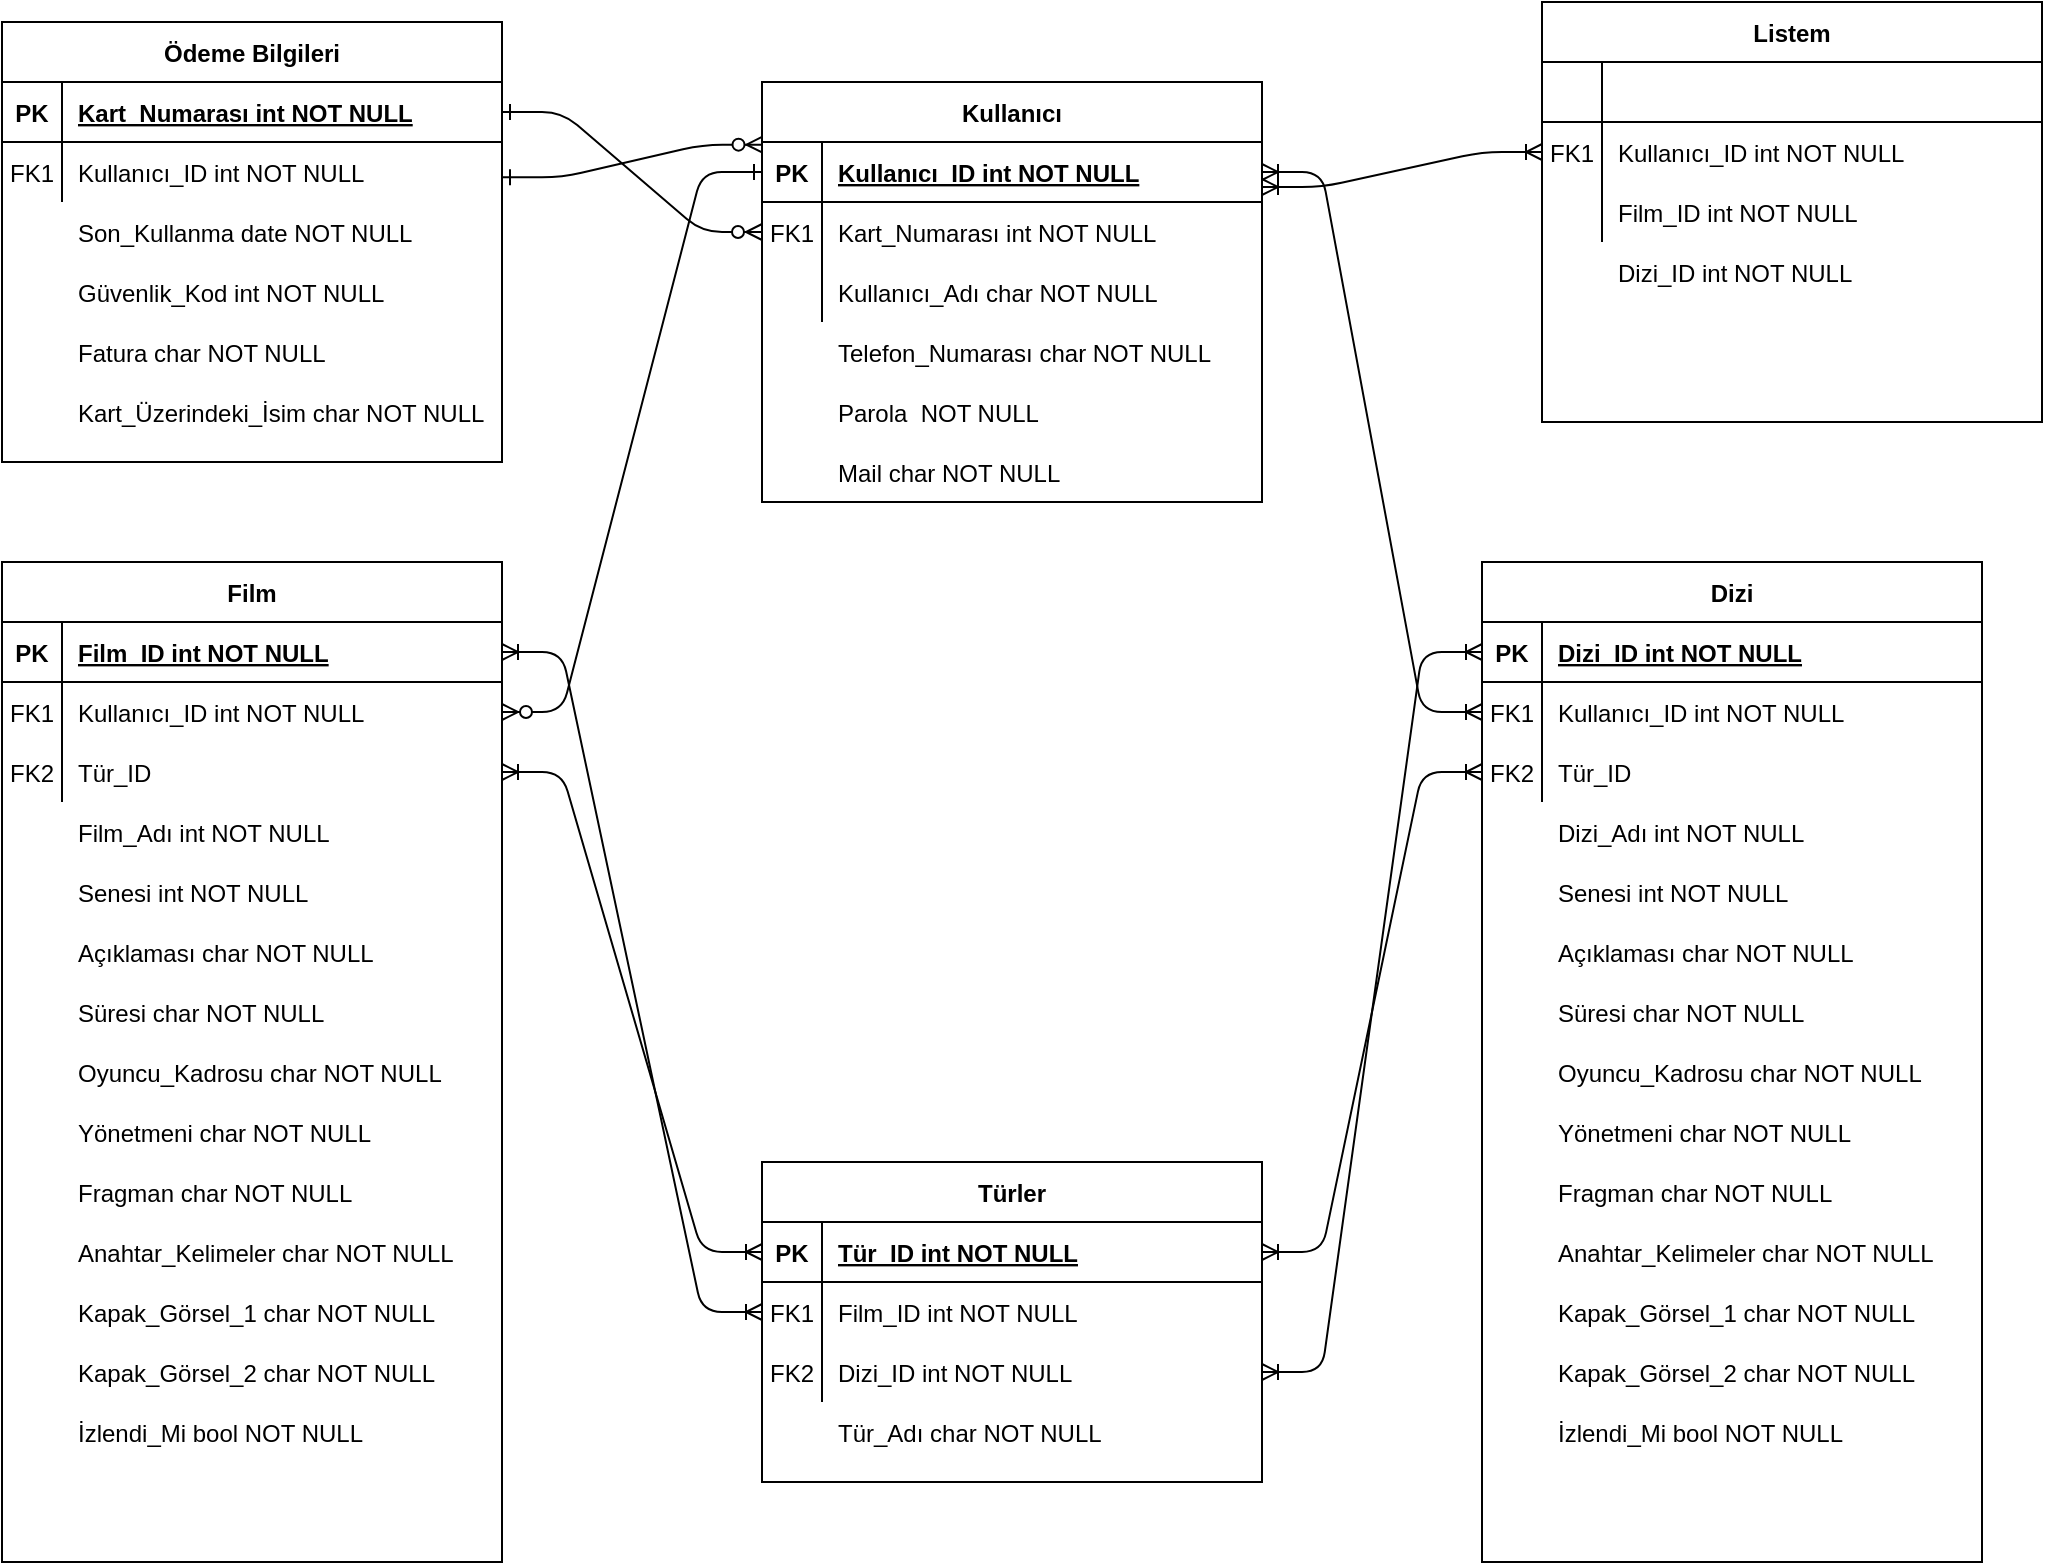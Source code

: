 <mxfile version="14.5.6" type="github">
  <diagram id="R2lEEEUBdFMjLlhIrx00" name="Page-1">
    <mxGraphModel dx="2031" dy="1161" grid="1" gridSize="10" guides="1" tooltips="1" connect="1" arrows="1" fold="1" page="1" pageScale="1" pageWidth="850" pageHeight="1100" math="0" shadow="0" extFonts="Permanent Marker^https://fonts.googleapis.com/css?family=Permanent+Marker">
      <root>
        <mxCell id="0" />
        <mxCell id="1" parent="0" />
        <mxCell id="C-vyLk0tnHw3VtMMgP7b-1" value="" style="edgeStyle=entityRelationEdgeStyle;endArrow=ERzeroToMany;startArrow=ERone;endFill=1;startFill=0;" parent="1" source="C-vyLk0tnHw3VtMMgP7b-24" target="C-vyLk0tnHw3VtMMgP7b-6" edge="1">
          <mxGeometry width="100" height="100" relative="1" as="geometry">
            <mxPoint x="310" y="720" as="sourcePoint" />
            <mxPoint x="410" y="620" as="targetPoint" />
          </mxGeometry>
        </mxCell>
        <mxCell id="C-vyLk0tnHw3VtMMgP7b-12" value="" style="edgeStyle=entityRelationEdgeStyle;endArrow=ERzeroToMany;startArrow=ERone;endFill=1;startFill=0;" parent="1" source="C-vyLk0tnHw3VtMMgP7b-3" target="C-vyLk0tnHw3VtMMgP7b-17" edge="1">
          <mxGeometry width="100" height="100" relative="1" as="geometry">
            <mxPoint x="370" y="180" as="sourcePoint" />
            <mxPoint x="430" y="205" as="targetPoint" />
          </mxGeometry>
        </mxCell>
        <mxCell id="C-vyLk0tnHw3VtMMgP7b-2" value="Kullanıcı" style="shape=table;startSize=30;container=1;collapsible=1;childLayout=tableLayout;fixedRows=1;rowLines=0;fontStyle=1;align=center;resizeLast=1;" parent="1" vertex="1">
          <mxGeometry x="420" y="120" width="250" height="210" as="geometry" />
        </mxCell>
        <mxCell id="C-vyLk0tnHw3VtMMgP7b-3" value="" style="shape=partialRectangle;collapsible=0;dropTarget=0;pointerEvents=0;fillColor=none;points=[[0,0.5],[1,0.5]];portConstraint=eastwest;top=0;left=0;right=0;bottom=1;" parent="C-vyLk0tnHw3VtMMgP7b-2" vertex="1">
          <mxGeometry y="30" width="250" height="30" as="geometry" />
        </mxCell>
        <mxCell id="C-vyLk0tnHw3VtMMgP7b-4" value="PK" style="shape=partialRectangle;overflow=hidden;connectable=0;fillColor=none;top=0;left=0;bottom=0;right=0;fontStyle=1;" parent="C-vyLk0tnHw3VtMMgP7b-3" vertex="1">
          <mxGeometry width="30" height="30" as="geometry" />
        </mxCell>
        <mxCell id="C-vyLk0tnHw3VtMMgP7b-5" value="Kullanıcı_ID int NOT NULL" style="shape=partialRectangle;overflow=hidden;connectable=0;fillColor=none;top=0;left=0;bottom=0;right=0;align=left;spacingLeft=6;fontStyle=5;" parent="C-vyLk0tnHw3VtMMgP7b-3" vertex="1">
          <mxGeometry x="30" width="220" height="30" as="geometry" />
        </mxCell>
        <mxCell id="C-vyLk0tnHw3VtMMgP7b-6" value="" style="shape=partialRectangle;collapsible=0;dropTarget=0;pointerEvents=0;fillColor=none;points=[[0,0.5],[1,0.5]];portConstraint=eastwest;top=0;left=0;right=0;bottom=0;" parent="C-vyLk0tnHw3VtMMgP7b-2" vertex="1">
          <mxGeometry y="60" width="250" height="30" as="geometry" />
        </mxCell>
        <mxCell id="C-vyLk0tnHw3VtMMgP7b-7" value="FK1" style="shape=partialRectangle;overflow=hidden;connectable=0;fillColor=none;top=0;left=0;bottom=0;right=0;" parent="C-vyLk0tnHw3VtMMgP7b-6" vertex="1">
          <mxGeometry width="30" height="30" as="geometry" />
        </mxCell>
        <mxCell id="C-vyLk0tnHw3VtMMgP7b-8" value="Kart_Numarası int NOT NULL" style="shape=partialRectangle;overflow=hidden;connectable=0;fillColor=none;top=0;left=0;bottom=0;right=0;align=left;spacingLeft=6;" parent="C-vyLk0tnHw3VtMMgP7b-6" vertex="1">
          <mxGeometry x="30" width="220" height="30" as="geometry" />
        </mxCell>
        <mxCell id="C-vyLk0tnHw3VtMMgP7b-9" value="" style="shape=partialRectangle;collapsible=0;dropTarget=0;pointerEvents=0;fillColor=none;points=[[0,0.5],[1,0.5]];portConstraint=eastwest;top=0;left=0;right=0;bottom=0;" parent="C-vyLk0tnHw3VtMMgP7b-2" vertex="1">
          <mxGeometry y="90" width="250" height="30" as="geometry" />
        </mxCell>
        <mxCell id="C-vyLk0tnHw3VtMMgP7b-10" value="" style="shape=partialRectangle;overflow=hidden;connectable=0;fillColor=none;top=0;left=0;bottom=0;right=0;" parent="C-vyLk0tnHw3VtMMgP7b-9" vertex="1">
          <mxGeometry width="30" height="30" as="geometry" />
        </mxCell>
        <mxCell id="C-vyLk0tnHw3VtMMgP7b-11" value="Kullanıcı_Adı char NOT NULL" style="shape=partialRectangle;overflow=hidden;connectable=0;fillColor=none;top=0;left=0;bottom=0;right=0;align=left;spacingLeft=6;" parent="C-vyLk0tnHw3VtMMgP7b-9" vertex="1">
          <mxGeometry x="30" width="220" height="30" as="geometry" />
        </mxCell>
        <mxCell id="C-vyLk0tnHw3VtMMgP7b-13" value="Film" style="shape=table;startSize=30;container=1;collapsible=1;childLayout=tableLayout;fixedRows=1;rowLines=0;fontStyle=1;align=center;resizeLast=1;" parent="1" vertex="1">
          <mxGeometry x="40" y="360" width="250" height="500" as="geometry" />
        </mxCell>
        <mxCell id="C-vyLk0tnHw3VtMMgP7b-14" value="" style="shape=partialRectangle;collapsible=0;dropTarget=0;pointerEvents=0;fillColor=none;points=[[0,0.5],[1,0.5]];portConstraint=eastwest;top=0;left=0;right=0;bottom=1;" parent="C-vyLk0tnHw3VtMMgP7b-13" vertex="1">
          <mxGeometry y="30" width="250" height="30" as="geometry" />
        </mxCell>
        <mxCell id="C-vyLk0tnHw3VtMMgP7b-15" value="PK" style="shape=partialRectangle;overflow=hidden;connectable=0;fillColor=none;top=0;left=0;bottom=0;right=0;fontStyle=1;" parent="C-vyLk0tnHw3VtMMgP7b-14" vertex="1">
          <mxGeometry width="30" height="30" as="geometry" />
        </mxCell>
        <mxCell id="C-vyLk0tnHw3VtMMgP7b-16" value="Film_ID int NOT NULL" style="shape=partialRectangle;overflow=hidden;connectable=0;fillColor=none;top=0;left=0;bottom=0;right=0;align=left;spacingLeft=6;fontStyle=5;" parent="C-vyLk0tnHw3VtMMgP7b-14" vertex="1">
          <mxGeometry x="30" width="220" height="30" as="geometry" />
        </mxCell>
        <mxCell id="C-vyLk0tnHw3VtMMgP7b-17" value="" style="shape=partialRectangle;collapsible=0;dropTarget=0;pointerEvents=0;fillColor=none;points=[[0,0.5],[1,0.5]];portConstraint=eastwest;top=0;left=0;right=0;bottom=0;" parent="C-vyLk0tnHw3VtMMgP7b-13" vertex="1">
          <mxGeometry y="60" width="250" height="30" as="geometry" />
        </mxCell>
        <mxCell id="C-vyLk0tnHw3VtMMgP7b-18" value="FK1" style="shape=partialRectangle;overflow=hidden;connectable=0;fillColor=none;top=0;left=0;bottom=0;right=0;" parent="C-vyLk0tnHw3VtMMgP7b-17" vertex="1">
          <mxGeometry width="30" height="30" as="geometry" />
        </mxCell>
        <mxCell id="C-vyLk0tnHw3VtMMgP7b-19" value="Kullanıcı_ID int NOT NULL" style="shape=partialRectangle;overflow=hidden;connectable=0;fillColor=none;top=0;left=0;bottom=0;right=0;align=left;spacingLeft=6;" parent="C-vyLk0tnHw3VtMMgP7b-17" vertex="1">
          <mxGeometry x="30" width="220" height="30" as="geometry" />
        </mxCell>
        <mxCell id="C-vyLk0tnHw3VtMMgP7b-20" value="" style="shape=partialRectangle;collapsible=0;dropTarget=0;pointerEvents=0;fillColor=none;points=[[0,0.5],[1,0.5]];portConstraint=eastwest;top=0;left=0;right=0;bottom=0;" parent="C-vyLk0tnHw3VtMMgP7b-13" vertex="1">
          <mxGeometry y="90" width="250" height="30" as="geometry" />
        </mxCell>
        <mxCell id="C-vyLk0tnHw3VtMMgP7b-21" value="FK2" style="shape=partialRectangle;overflow=hidden;connectable=0;fillColor=none;top=0;left=0;bottom=0;right=0;" parent="C-vyLk0tnHw3VtMMgP7b-20" vertex="1">
          <mxGeometry width="30" height="30" as="geometry" />
        </mxCell>
        <mxCell id="C-vyLk0tnHw3VtMMgP7b-22" value="Tür_ID" style="shape=partialRectangle;overflow=hidden;connectable=0;fillColor=none;top=0;left=0;bottom=0;right=0;align=left;spacingLeft=6;" parent="C-vyLk0tnHw3VtMMgP7b-20" vertex="1">
          <mxGeometry x="30" width="220" height="30" as="geometry" />
        </mxCell>
        <mxCell id="C-vyLk0tnHw3VtMMgP7b-23" value="Ödeme Bilgileri" style="shape=table;startSize=30;container=1;collapsible=1;childLayout=tableLayout;fixedRows=1;rowLines=0;fontStyle=1;align=center;resizeLast=1;" parent="1" vertex="1">
          <mxGeometry x="40" y="90" width="250" height="220" as="geometry" />
        </mxCell>
        <mxCell id="C-vyLk0tnHw3VtMMgP7b-24" value="" style="shape=partialRectangle;collapsible=0;dropTarget=0;pointerEvents=0;fillColor=none;points=[[0,0.5],[1,0.5]];portConstraint=eastwest;top=0;left=0;right=0;bottom=1;" parent="C-vyLk0tnHw3VtMMgP7b-23" vertex="1">
          <mxGeometry y="30" width="250" height="30" as="geometry" />
        </mxCell>
        <mxCell id="C-vyLk0tnHw3VtMMgP7b-25" value="PK" style="shape=partialRectangle;overflow=hidden;connectable=0;fillColor=none;top=0;left=0;bottom=0;right=0;fontStyle=1;" parent="C-vyLk0tnHw3VtMMgP7b-24" vertex="1">
          <mxGeometry width="30" height="30" as="geometry" />
        </mxCell>
        <mxCell id="C-vyLk0tnHw3VtMMgP7b-26" value="Kart_Numarası int NOT NULL " style="shape=partialRectangle;overflow=hidden;connectable=0;fillColor=none;top=0;left=0;bottom=0;right=0;align=left;spacingLeft=6;fontStyle=5;" parent="C-vyLk0tnHw3VtMMgP7b-24" vertex="1">
          <mxGeometry x="30" width="220" height="30" as="geometry" />
        </mxCell>
        <mxCell id="C-vyLk0tnHw3VtMMgP7b-27" value="" style="shape=partialRectangle;collapsible=0;dropTarget=0;pointerEvents=0;fillColor=none;points=[[0,0.5],[1,0.5]];portConstraint=eastwest;top=0;left=0;right=0;bottom=0;" parent="C-vyLk0tnHw3VtMMgP7b-23" vertex="1">
          <mxGeometry y="60" width="250" height="30" as="geometry" />
        </mxCell>
        <mxCell id="C-vyLk0tnHw3VtMMgP7b-28" value="FK1" style="shape=partialRectangle;overflow=hidden;connectable=0;fillColor=none;top=0;left=0;bottom=0;right=0;" parent="C-vyLk0tnHw3VtMMgP7b-27" vertex="1">
          <mxGeometry width="30" height="30" as="geometry" />
        </mxCell>
        <mxCell id="C-vyLk0tnHw3VtMMgP7b-29" value="Kullanıcı_ID int NOT NULL" style="shape=partialRectangle;overflow=hidden;connectable=0;fillColor=none;top=0;left=0;bottom=0;right=0;align=left;spacingLeft=6;" parent="C-vyLk0tnHw3VtMMgP7b-27" vertex="1">
          <mxGeometry x="30" width="220" height="30" as="geometry" />
        </mxCell>
        <mxCell id="daLqd38rNvt9R8TQ8gwx-2" value="Telefon_Numarası char NOT NULL" style="shape=partialRectangle;overflow=hidden;connectable=0;fillColor=none;top=0;left=0;bottom=0;right=0;align=left;spacingLeft=6;" vertex="1" parent="1">
          <mxGeometry x="450" y="240" width="220" height="30" as="geometry" />
        </mxCell>
        <mxCell id="daLqd38rNvt9R8TQ8gwx-3" value="Parola  NOT NULL" style="shape=partialRectangle;overflow=hidden;connectable=0;fillColor=none;top=0;left=0;bottom=0;right=0;align=left;spacingLeft=6;" vertex="1" parent="1">
          <mxGeometry x="450" y="270" width="220" height="30" as="geometry" />
        </mxCell>
        <mxCell id="daLqd38rNvt9R8TQ8gwx-4" value="Mail char NOT NULL" style="shape=partialRectangle;overflow=hidden;connectable=0;fillColor=none;top=0;left=0;bottom=0;right=0;align=left;spacingLeft=6;" vertex="1" parent="1">
          <mxGeometry x="450" y="300" width="220" height="30" as="geometry" />
        </mxCell>
        <mxCell id="daLqd38rNvt9R8TQ8gwx-9" value="" style="shape=partialRectangle;overflow=hidden;connectable=0;fillColor=none;top=0;left=0;bottom=0;right=0;align=left;spacingLeft=6;" vertex="1" parent="1">
          <mxGeometry x="70" y="180" width="220" height="30" as="geometry" />
        </mxCell>
        <mxCell id="daLqd38rNvt9R8TQ8gwx-10" value="Son_Kullanma date NOT NULL" style="shape=partialRectangle;overflow=hidden;connectable=0;fillColor=none;top=0;left=0;bottom=0;right=0;align=left;spacingLeft=6;" vertex="1" parent="1">
          <mxGeometry x="70" y="180" width="220" height="30" as="geometry" />
        </mxCell>
        <mxCell id="daLqd38rNvt9R8TQ8gwx-11" value="Güvenlik_Kod int NOT NULL" style="shape=partialRectangle;overflow=hidden;connectable=0;fillColor=none;top=0;left=0;bottom=0;right=0;align=left;spacingLeft=6;" vertex="1" parent="1">
          <mxGeometry x="70" y="210" width="220" height="30" as="geometry" />
        </mxCell>
        <mxCell id="daLqd38rNvt9R8TQ8gwx-12" value="Fatura char NOT NULL" style="shape=partialRectangle;overflow=hidden;connectable=0;fillColor=none;top=0;left=0;bottom=0;right=0;align=left;spacingLeft=6;" vertex="1" parent="1">
          <mxGeometry x="70" y="240" width="220" height="30" as="geometry" />
        </mxCell>
        <mxCell id="daLqd38rNvt9R8TQ8gwx-20" value="" style="shape=partialRectangle;collapsible=0;dropTarget=0;pointerEvents=0;fillColor=none;points=[[0,0.5],[1,0.5]];portConstraint=eastwest;top=0;left=0;right=0;bottom=0;" vertex="1" parent="1">
          <mxGeometry x="40" y="510" width="250" height="30" as="geometry" />
        </mxCell>
        <mxCell id="daLqd38rNvt9R8TQ8gwx-21" value="" style="shape=partialRectangle;overflow=hidden;connectable=0;fillColor=none;top=0;left=0;bottom=0;right=0;" vertex="1" parent="daLqd38rNvt9R8TQ8gwx-20">
          <mxGeometry width="30" height="30" as="geometry" />
        </mxCell>
        <mxCell id="daLqd38rNvt9R8TQ8gwx-22" value="Senesi int NOT NULL" style="shape=partialRectangle;overflow=hidden;connectable=0;fillColor=none;top=0;left=0;bottom=0;right=0;align=left;spacingLeft=6;" vertex="1" parent="daLqd38rNvt9R8TQ8gwx-20">
          <mxGeometry x="30" width="220" height="30" as="geometry" />
        </mxCell>
        <mxCell id="daLqd38rNvt9R8TQ8gwx-23" value="" style="shape=partialRectangle;collapsible=0;dropTarget=0;pointerEvents=0;fillColor=none;points=[[0,0.5],[1,0.5]];portConstraint=eastwest;top=0;left=0;right=0;bottom=0;" vertex="1" parent="1">
          <mxGeometry x="40" y="540" width="250" height="30" as="geometry" />
        </mxCell>
        <mxCell id="daLqd38rNvt9R8TQ8gwx-24" value="" style="shape=partialRectangle;overflow=hidden;connectable=0;fillColor=none;top=0;left=0;bottom=0;right=0;" vertex="1" parent="daLqd38rNvt9R8TQ8gwx-23">
          <mxGeometry width="30" height="30" as="geometry" />
        </mxCell>
        <mxCell id="daLqd38rNvt9R8TQ8gwx-25" value="Açıklaması char NOT NULL" style="shape=partialRectangle;overflow=hidden;connectable=0;fillColor=none;top=0;left=0;bottom=0;right=0;align=left;spacingLeft=6;" vertex="1" parent="daLqd38rNvt9R8TQ8gwx-23">
          <mxGeometry x="30" width="220" height="30" as="geometry" />
        </mxCell>
        <mxCell id="daLqd38rNvt9R8TQ8gwx-26" value="" style="shape=partialRectangle;collapsible=0;dropTarget=0;pointerEvents=0;fillColor=none;points=[[0,0.5],[1,0.5]];portConstraint=eastwest;top=0;left=0;right=0;bottom=0;" vertex="1" parent="1">
          <mxGeometry x="40" y="570" width="250" height="30" as="geometry" />
        </mxCell>
        <mxCell id="daLqd38rNvt9R8TQ8gwx-27" value="" style="shape=partialRectangle;overflow=hidden;connectable=0;fillColor=none;top=0;left=0;bottom=0;right=0;" vertex="1" parent="daLqd38rNvt9R8TQ8gwx-26">
          <mxGeometry width="30" height="30" as="geometry" />
        </mxCell>
        <mxCell id="daLqd38rNvt9R8TQ8gwx-28" value="Süresi char NOT NULL" style="shape=partialRectangle;overflow=hidden;connectable=0;fillColor=none;top=0;left=0;bottom=0;right=0;align=left;spacingLeft=6;" vertex="1" parent="daLqd38rNvt9R8TQ8gwx-26">
          <mxGeometry x="30" width="220" height="30" as="geometry" />
        </mxCell>
        <mxCell id="daLqd38rNvt9R8TQ8gwx-29" value="" style="shape=partialRectangle;collapsible=0;dropTarget=0;pointerEvents=0;fillColor=none;points=[[0,0.5],[1,0.5]];portConstraint=eastwest;top=0;left=0;right=0;bottom=0;" vertex="1" parent="1">
          <mxGeometry x="40" y="600" width="250" height="30" as="geometry" />
        </mxCell>
        <mxCell id="daLqd38rNvt9R8TQ8gwx-30" value="" style="shape=partialRectangle;overflow=hidden;connectable=0;fillColor=none;top=0;left=0;bottom=0;right=0;" vertex="1" parent="daLqd38rNvt9R8TQ8gwx-29">
          <mxGeometry width="30" height="30" as="geometry" />
        </mxCell>
        <mxCell id="daLqd38rNvt9R8TQ8gwx-31" value="Oyuncu_Kadrosu char NOT NULL" style="shape=partialRectangle;overflow=hidden;connectable=0;fillColor=none;top=0;left=0;bottom=0;right=0;align=left;spacingLeft=6;" vertex="1" parent="daLqd38rNvt9R8TQ8gwx-29">
          <mxGeometry x="30" width="220" height="30" as="geometry" />
        </mxCell>
        <mxCell id="daLqd38rNvt9R8TQ8gwx-32" value="" style="shape=partialRectangle;collapsible=0;dropTarget=0;pointerEvents=0;fillColor=none;points=[[0,0.5],[1,0.5]];portConstraint=eastwest;top=0;left=0;right=0;bottom=0;" vertex="1" parent="1">
          <mxGeometry x="40" y="630" width="250" height="30" as="geometry" />
        </mxCell>
        <mxCell id="daLqd38rNvt9R8TQ8gwx-33" value="" style="shape=partialRectangle;overflow=hidden;connectable=0;fillColor=none;top=0;left=0;bottom=0;right=0;" vertex="1" parent="daLqd38rNvt9R8TQ8gwx-32">
          <mxGeometry width="30" height="30" as="geometry" />
        </mxCell>
        <mxCell id="daLqd38rNvt9R8TQ8gwx-34" value="Yönetmeni char NOT NULL" style="shape=partialRectangle;overflow=hidden;connectable=0;fillColor=none;top=0;left=0;bottom=0;right=0;align=left;spacingLeft=6;" vertex="1" parent="daLqd38rNvt9R8TQ8gwx-32">
          <mxGeometry x="30" width="220" height="30" as="geometry" />
        </mxCell>
        <mxCell id="daLqd38rNvt9R8TQ8gwx-35" value="" style="shape=partialRectangle;collapsible=0;dropTarget=0;pointerEvents=0;fillColor=none;points=[[0,0.5],[1,0.5]];portConstraint=eastwest;top=0;left=0;right=0;bottom=0;" vertex="1" parent="1">
          <mxGeometry x="40" y="660" width="250" height="30" as="geometry" />
        </mxCell>
        <mxCell id="daLqd38rNvt9R8TQ8gwx-36" value="" style="shape=partialRectangle;overflow=hidden;connectable=0;fillColor=none;top=0;left=0;bottom=0;right=0;" vertex="1" parent="daLqd38rNvt9R8TQ8gwx-35">
          <mxGeometry width="30" height="30" as="geometry" />
        </mxCell>
        <mxCell id="daLqd38rNvt9R8TQ8gwx-37" value="Fragman char NOT NULL" style="shape=partialRectangle;overflow=hidden;connectable=0;fillColor=none;top=0;left=0;bottom=0;right=0;align=left;spacingLeft=6;" vertex="1" parent="daLqd38rNvt9R8TQ8gwx-35">
          <mxGeometry x="30" width="220" height="30" as="geometry" />
        </mxCell>
        <mxCell id="daLqd38rNvt9R8TQ8gwx-38" value="" style="shape=partialRectangle;collapsible=0;dropTarget=0;pointerEvents=0;fillColor=none;points=[[0,0.5],[1,0.5]];portConstraint=eastwest;top=0;left=0;right=0;bottom=0;" vertex="1" parent="1">
          <mxGeometry x="40" y="690" width="250" height="30" as="geometry" />
        </mxCell>
        <mxCell id="daLqd38rNvt9R8TQ8gwx-39" value="" style="shape=partialRectangle;overflow=hidden;connectable=0;fillColor=none;top=0;left=0;bottom=0;right=0;" vertex="1" parent="daLqd38rNvt9R8TQ8gwx-38">
          <mxGeometry width="30" height="30" as="geometry" />
        </mxCell>
        <mxCell id="daLqd38rNvt9R8TQ8gwx-40" value="Anahtar_Kelimeler char NOT NULL" style="shape=partialRectangle;overflow=hidden;connectable=0;fillColor=none;top=0;left=0;bottom=0;right=0;align=left;spacingLeft=6;" vertex="1" parent="daLqd38rNvt9R8TQ8gwx-38">
          <mxGeometry x="30" width="220" height="30" as="geometry" />
        </mxCell>
        <mxCell id="daLqd38rNvt9R8TQ8gwx-41" value="" style="shape=partialRectangle;collapsible=0;dropTarget=0;pointerEvents=0;fillColor=none;points=[[0,0.5],[1,0.5]];portConstraint=eastwest;top=0;left=0;right=0;bottom=0;" vertex="1" parent="1">
          <mxGeometry x="40" y="720" width="250" height="30" as="geometry" />
        </mxCell>
        <mxCell id="daLqd38rNvt9R8TQ8gwx-42" value="" style="shape=partialRectangle;overflow=hidden;connectable=0;fillColor=none;top=0;left=0;bottom=0;right=0;" vertex="1" parent="daLqd38rNvt9R8TQ8gwx-41">
          <mxGeometry width="30" height="30" as="geometry" />
        </mxCell>
        <mxCell id="daLqd38rNvt9R8TQ8gwx-43" value="Kapak_Görsel_1 char NOT NULL" style="shape=partialRectangle;overflow=hidden;connectable=0;fillColor=none;top=0;left=0;bottom=0;right=0;align=left;spacingLeft=6;" vertex="1" parent="daLqd38rNvt9R8TQ8gwx-41">
          <mxGeometry x="30" width="220" height="30" as="geometry" />
        </mxCell>
        <mxCell id="daLqd38rNvt9R8TQ8gwx-44" value="" style="shape=partialRectangle;collapsible=0;dropTarget=0;pointerEvents=0;fillColor=none;points=[[0,0.5],[1,0.5]];portConstraint=eastwest;top=0;left=0;right=0;bottom=0;" vertex="1" parent="1">
          <mxGeometry x="40" y="750" width="250" height="30" as="geometry" />
        </mxCell>
        <mxCell id="daLqd38rNvt9R8TQ8gwx-45" value="" style="shape=partialRectangle;overflow=hidden;connectable=0;fillColor=none;top=0;left=0;bottom=0;right=0;" vertex="1" parent="daLqd38rNvt9R8TQ8gwx-44">
          <mxGeometry width="30" height="30" as="geometry" />
        </mxCell>
        <mxCell id="daLqd38rNvt9R8TQ8gwx-46" value="Kapak_Görsel_2 char NOT NULL" style="shape=partialRectangle;overflow=hidden;connectable=0;fillColor=none;top=0;left=0;bottom=0;right=0;align=left;spacingLeft=6;" vertex="1" parent="daLqd38rNvt9R8TQ8gwx-44">
          <mxGeometry x="30" width="220" height="30" as="geometry" />
        </mxCell>
        <mxCell id="daLqd38rNvt9R8TQ8gwx-94" value="" style="edgeStyle=entityRelationEdgeStyle;fontSize=12;html=1;endArrow=ERoneToMany;startArrow=ERoneToMany;entryX=1;entryY=0.5;entryDx=0;entryDy=0;exitX=0;exitY=0.5;exitDx=0;exitDy=0;" edge="1" parent="1" source="daLqd38rNvt9R8TQ8gwx-117" target="C-vyLk0tnHw3VtMMgP7b-3">
          <mxGeometry width="100" height="100" relative="1" as="geometry">
            <mxPoint x="730" y="405" as="sourcePoint" />
            <mxPoint x="740" y="270" as="targetPoint" />
          </mxGeometry>
        </mxCell>
        <mxCell id="daLqd38rNvt9R8TQ8gwx-95" value="Türler" style="shape=table;startSize=30;container=1;collapsible=1;childLayout=tableLayout;fixedRows=1;rowLines=0;fontStyle=1;align=center;resizeLast=1;" vertex="1" parent="1">
          <mxGeometry x="420" y="660" width="250" height="160" as="geometry" />
        </mxCell>
        <mxCell id="daLqd38rNvt9R8TQ8gwx-96" value="" style="shape=partialRectangle;collapsible=0;dropTarget=0;pointerEvents=0;fillColor=none;points=[[0,0.5],[1,0.5]];portConstraint=eastwest;top=0;left=0;right=0;bottom=1;" vertex="1" parent="daLqd38rNvt9R8TQ8gwx-95">
          <mxGeometry y="30" width="250" height="30" as="geometry" />
        </mxCell>
        <mxCell id="daLqd38rNvt9R8TQ8gwx-97" value="PK" style="shape=partialRectangle;overflow=hidden;connectable=0;fillColor=none;top=0;left=0;bottom=0;right=0;fontStyle=1;" vertex="1" parent="daLqd38rNvt9R8TQ8gwx-96">
          <mxGeometry width="30" height="30" as="geometry" />
        </mxCell>
        <mxCell id="daLqd38rNvt9R8TQ8gwx-98" value="Tür_ID int NOT NULL" style="shape=partialRectangle;overflow=hidden;connectable=0;fillColor=none;top=0;left=0;bottom=0;right=0;align=left;spacingLeft=6;fontStyle=5;" vertex="1" parent="daLqd38rNvt9R8TQ8gwx-96">
          <mxGeometry x="30" width="220" height="30" as="geometry" />
        </mxCell>
        <mxCell id="daLqd38rNvt9R8TQ8gwx-99" value="" style="shape=partialRectangle;collapsible=0;dropTarget=0;pointerEvents=0;fillColor=none;points=[[0,0.5],[1,0.5]];portConstraint=eastwest;top=0;left=0;right=0;bottom=0;" vertex="1" parent="daLqd38rNvt9R8TQ8gwx-95">
          <mxGeometry y="60" width="250" height="30" as="geometry" />
        </mxCell>
        <mxCell id="daLqd38rNvt9R8TQ8gwx-100" value="FK1" style="shape=partialRectangle;overflow=hidden;connectable=0;fillColor=none;top=0;left=0;bottom=0;right=0;" vertex="1" parent="daLqd38rNvt9R8TQ8gwx-99">
          <mxGeometry width="30" height="30" as="geometry" />
        </mxCell>
        <mxCell id="daLqd38rNvt9R8TQ8gwx-101" value="Film_ID int NOT NULL" style="shape=partialRectangle;overflow=hidden;connectable=0;fillColor=none;top=0;left=0;bottom=0;right=0;align=left;spacingLeft=6;" vertex="1" parent="daLqd38rNvt9R8TQ8gwx-99">
          <mxGeometry x="30" width="220" height="30" as="geometry" />
        </mxCell>
        <mxCell id="daLqd38rNvt9R8TQ8gwx-102" value="" style="shape=partialRectangle;collapsible=0;dropTarget=0;pointerEvents=0;fillColor=none;points=[[0,0.5],[1,0.5]];portConstraint=eastwest;top=0;left=0;right=0;bottom=0;" vertex="1" parent="daLqd38rNvt9R8TQ8gwx-95">
          <mxGeometry y="90" width="250" height="30" as="geometry" />
        </mxCell>
        <mxCell id="daLqd38rNvt9R8TQ8gwx-103" value="FK2" style="shape=partialRectangle;overflow=hidden;connectable=0;fillColor=none;top=0;left=0;bottom=0;right=0;" vertex="1" parent="daLqd38rNvt9R8TQ8gwx-102">
          <mxGeometry width="30" height="30" as="geometry" />
        </mxCell>
        <mxCell id="daLqd38rNvt9R8TQ8gwx-104" value="Dizi_ID int NOT NULL" style="shape=partialRectangle;overflow=hidden;connectable=0;fillColor=none;top=0;left=0;bottom=0;right=0;align=left;spacingLeft=6;" vertex="1" parent="daLqd38rNvt9R8TQ8gwx-102">
          <mxGeometry x="30" width="220" height="30" as="geometry" />
        </mxCell>
        <mxCell id="daLqd38rNvt9R8TQ8gwx-105" value="" style="shape=partialRectangle;collapsible=0;dropTarget=0;pointerEvents=0;fillColor=none;points=[[0,0.5],[1,0.5]];portConstraint=eastwest;top=0;left=0;right=0;bottom=0;" vertex="1" parent="1">
          <mxGeometry x="40" y="780" width="250" height="30" as="geometry" />
        </mxCell>
        <mxCell id="daLqd38rNvt9R8TQ8gwx-106" value="" style="shape=partialRectangle;overflow=hidden;connectable=0;fillColor=none;top=0;left=0;bottom=0;right=0;" vertex="1" parent="daLqd38rNvt9R8TQ8gwx-105">
          <mxGeometry width="30" height="30" as="geometry" />
        </mxCell>
        <mxCell id="daLqd38rNvt9R8TQ8gwx-107" value="İzlendi_Mi bool NOT NULL" style="shape=partialRectangle;overflow=hidden;connectable=0;fillColor=none;top=0;left=0;bottom=0;right=0;align=left;spacingLeft=6;" vertex="1" parent="daLqd38rNvt9R8TQ8gwx-105">
          <mxGeometry x="30" width="220" height="30" as="geometry" />
        </mxCell>
        <mxCell id="daLqd38rNvt9R8TQ8gwx-112" value="Film_Adı int NOT NULL" style="shape=partialRectangle;overflow=hidden;connectable=0;fillColor=none;top=0;left=0;bottom=0;right=0;align=left;spacingLeft=6;" vertex="1" parent="1">
          <mxGeometry x="70" y="480" width="220" height="30" as="geometry" />
        </mxCell>
        <mxCell id="daLqd38rNvt9R8TQ8gwx-113" value="Dizi" style="shape=table;startSize=30;container=1;collapsible=1;childLayout=tableLayout;fixedRows=1;rowLines=0;fontStyle=1;align=center;resizeLast=1;" vertex="1" parent="1">
          <mxGeometry x="780" y="360" width="250" height="500" as="geometry" />
        </mxCell>
        <mxCell id="daLqd38rNvt9R8TQ8gwx-114" value="" style="shape=partialRectangle;collapsible=0;dropTarget=0;pointerEvents=0;fillColor=none;points=[[0,0.5],[1,0.5]];portConstraint=eastwest;top=0;left=0;right=0;bottom=1;" vertex="1" parent="daLqd38rNvt9R8TQ8gwx-113">
          <mxGeometry y="30" width="250" height="30" as="geometry" />
        </mxCell>
        <mxCell id="daLqd38rNvt9R8TQ8gwx-115" value="PK" style="shape=partialRectangle;overflow=hidden;connectable=0;fillColor=none;top=0;left=0;bottom=0;right=0;fontStyle=1;" vertex="1" parent="daLqd38rNvt9R8TQ8gwx-114">
          <mxGeometry width="30" height="30" as="geometry" />
        </mxCell>
        <mxCell id="daLqd38rNvt9R8TQ8gwx-116" value="Dizi_ID int NOT NULL" style="shape=partialRectangle;overflow=hidden;connectable=0;fillColor=none;top=0;left=0;bottom=0;right=0;align=left;spacingLeft=6;fontStyle=5;" vertex="1" parent="daLqd38rNvt9R8TQ8gwx-114">
          <mxGeometry x="30" width="220" height="30" as="geometry" />
        </mxCell>
        <mxCell id="daLqd38rNvt9R8TQ8gwx-117" value="" style="shape=partialRectangle;collapsible=0;dropTarget=0;pointerEvents=0;fillColor=none;points=[[0,0.5],[1,0.5]];portConstraint=eastwest;top=0;left=0;right=0;bottom=0;" vertex="1" parent="daLqd38rNvt9R8TQ8gwx-113">
          <mxGeometry y="60" width="250" height="30" as="geometry" />
        </mxCell>
        <mxCell id="daLqd38rNvt9R8TQ8gwx-118" value="FK1" style="shape=partialRectangle;overflow=hidden;connectable=0;fillColor=none;top=0;left=0;bottom=0;right=0;" vertex="1" parent="daLqd38rNvt9R8TQ8gwx-117">
          <mxGeometry width="30" height="30" as="geometry" />
        </mxCell>
        <mxCell id="daLqd38rNvt9R8TQ8gwx-119" value="Kullanıcı_ID int NOT NULL" style="shape=partialRectangle;overflow=hidden;connectable=0;fillColor=none;top=0;left=0;bottom=0;right=0;align=left;spacingLeft=6;" vertex="1" parent="daLqd38rNvt9R8TQ8gwx-117">
          <mxGeometry x="30" width="220" height="30" as="geometry" />
        </mxCell>
        <mxCell id="daLqd38rNvt9R8TQ8gwx-120" value="" style="shape=partialRectangle;collapsible=0;dropTarget=0;pointerEvents=0;fillColor=none;points=[[0,0.5],[1,0.5]];portConstraint=eastwest;top=0;left=0;right=0;bottom=0;" vertex="1" parent="daLqd38rNvt9R8TQ8gwx-113">
          <mxGeometry y="90" width="250" height="30" as="geometry" />
        </mxCell>
        <mxCell id="daLqd38rNvt9R8TQ8gwx-121" value="FK2" style="shape=partialRectangle;overflow=hidden;connectable=0;fillColor=none;top=0;left=0;bottom=0;right=0;" vertex="1" parent="daLqd38rNvt9R8TQ8gwx-120">
          <mxGeometry width="30" height="30" as="geometry" />
        </mxCell>
        <mxCell id="daLqd38rNvt9R8TQ8gwx-122" value="Tür_ID" style="shape=partialRectangle;overflow=hidden;connectable=0;fillColor=none;top=0;left=0;bottom=0;right=0;align=left;spacingLeft=6;" vertex="1" parent="daLqd38rNvt9R8TQ8gwx-120">
          <mxGeometry x="30" width="220" height="30" as="geometry" />
        </mxCell>
        <mxCell id="daLqd38rNvt9R8TQ8gwx-123" value="" style="shape=partialRectangle;collapsible=0;dropTarget=0;pointerEvents=0;fillColor=none;points=[[0,0.5],[1,0.5]];portConstraint=eastwest;top=0;left=0;right=0;bottom=0;" vertex="1" parent="1">
          <mxGeometry x="780" y="510" width="250" height="30" as="geometry" />
        </mxCell>
        <mxCell id="daLqd38rNvt9R8TQ8gwx-124" value="" style="shape=partialRectangle;overflow=hidden;connectable=0;fillColor=none;top=0;left=0;bottom=0;right=0;" vertex="1" parent="daLqd38rNvt9R8TQ8gwx-123">
          <mxGeometry width="30" height="30" as="geometry" />
        </mxCell>
        <mxCell id="daLqd38rNvt9R8TQ8gwx-125" value="Senesi int NOT NULL" style="shape=partialRectangle;overflow=hidden;connectable=0;fillColor=none;top=0;left=0;bottom=0;right=0;align=left;spacingLeft=6;" vertex="1" parent="daLqd38rNvt9R8TQ8gwx-123">
          <mxGeometry x="30" width="220" height="30" as="geometry" />
        </mxCell>
        <mxCell id="daLqd38rNvt9R8TQ8gwx-126" value="" style="shape=partialRectangle;collapsible=0;dropTarget=0;pointerEvents=0;fillColor=none;points=[[0,0.5],[1,0.5]];portConstraint=eastwest;top=0;left=0;right=0;bottom=0;" vertex="1" parent="1">
          <mxGeometry x="780" y="540" width="250" height="30" as="geometry" />
        </mxCell>
        <mxCell id="daLqd38rNvt9R8TQ8gwx-127" value="" style="shape=partialRectangle;overflow=hidden;connectable=0;fillColor=none;top=0;left=0;bottom=0;right=0;" vertex="1" parent="daLqd38rNvt9R8TQ8gwx-126">
          <mxGeometry width="30" height="30" as="geometry" />
        </mxCell>
        <mxCell id="daLqd38rNvt9R8TQ8gwx-128" value="Açıklaması char NOT NULL" style="shape=partialRectangle;overflow=hidden;connectable=0;fillColor=none;top=0;left=0;bottom=0;right=0;align=left;spacingLeft=6;" vertex="1" parent="daLqd38rNvt9R8TQ8gwx-126">
          <mxGeometry x="30" width="220" height="30" as="geometry" />
        </mxCell>
        <mxCell id="daLqd38rNvt9R8TQ8gwx-129" value="" style="shape=partialRectangle;collapsible=0;dropTarget=0;pointerEvents=0;fillColor=none;points=[[0,0.5],[1,0.5]];portConstraint=eastwest;top=0;left=0;right=0;bottom=0;" vertex="1" parent="1">
          <mxGeometry x="780" y="570" width="250" height="30" as="geometry" />
        </mxCell>
        <mxCell id="daLqd38rNvt9R8TQ8gwx-130" value="" style="shape=partialRectangle;overflow=hidden;connectable=0;fillColor=none;top=0;left=0;bottom=0;right=0;" vertex="1" parent="daLqd38rNvt9R8TQ8gwx-129">
          <mxGeometry width="30" height="30" as="geometry" />
        </mxCell>
        <mxCell id="daLqd38rNvt9R8TQ8gwx-131" value="Süresi char NOT NULL" style="shape=partialRectangle;overflow=hidden;connectable=0;fillColor=none;top=0;left=0;bottom=0;right=0;align=left;spacingLeft=6;" vertex="1" parent="daLqd38rNvt9R8TQ8gwx-129">
          <mxGeometry x="30" width="220" height="30" as="geometry" />
        </mxCell>
        <mxCell id="daLqd38rNvt9R8TQ8gwx-132" value="" style="shape=partialRectangle;collapsible=0;dropTarget=0;pointerEvents=0;fillColor=none;points=[[0,0.5],[1,0.5]];portConstraint=eastwest;top=0;left=0;right=0;bottom=0;" vertex="1" parent="1">
          <mxGeometry x="780" y="600" width="250" height="30" as="geometry" />
        </mxCell>
        <mxCell id="daLqd38rNvt9R8TQ8gwx-133" value="" style="shape=partialRectangle;overflow=hidden;connectable=0;fillColor=none;top=0;left=0;bottom=0;right=0;" vertex="1" parent="daLqd38rNvt9R8TQ8gwx-132">
          <mxGeometry width="30" height="30" as="geometry" />
        </mxCell>
        <mxCell id="daLqd38rNvt9R8TQ8gwx-134" value="Oyuncu_Kadrosu char NOT NULL" style="shape=partialRectangle;overflow=hidden;connectable=0;fillColor=none;top=0;left=0;bottom=0;right=0;align=left;spacingLeft=6;" vertex="1" parent="daLqd38rNvt9R8TQ8gwx-132">
          <mxGeometry x="30" width="220" height="30" as="geometry" />
        </mxCell>
        <mxCell id="daLqd38rNvt9R8TQ8gwx-135" value="" style="shape=partialRectangle;collapsible=0;dropTarget=0;pointerEvents=0;fillColor=none;points=[[0,0.5],[1,0.5]];portConstraint=eastwest;top=0;left=0;right=0;bottom=0;" vertex="1" parent="1">
          <mxGeometry x="780" y="630" width="250" height="30" as="geometry" />
        </mxCell>
        <mxCell id="daLqd38rNvt9R8TQ8gwx-136" value="" style="shape=partialRectangle;overflow=hidden;connectable=0;fillColor=none;top=0;left=0;bottom=0;right=0;" vertex="1" parent="daLqd38rNvt9R8TQ8gwx-135">
          <mxGeometry width="30" height="30" as="geometry" />
        </mxCell>
        <mxCell id="daLqd38rNvt9R8TQ8gwx-137" value="Yönetmeni char NOT NULL" style="shape=partialRectangle;overflow=hidden;connectable=0;fillColor=none;top=0;left=0;bottom=0;right=0;align=left;spacingLeft=6;" vertex="1" parent="daLqd38rNvt9R8TQ8gwx-135">
          <mxGeometry x="30" width="220" height="30" as="geometry" />
        </mxCell>
        <mxCell id="daLqd38rNvt9R8TQ8gwx-138" value="" style="shape=partialRectangle;collapsible=0;dropTarget=0;pointerEvents=0;fillColor=none;points=[[0,0.5],[1,0.5]];portConstraint=eastwest;top=0;left=0;right=0;bottom=0;" vertex="1" parent="1">
          <mxGeometry x="780" y="660" width="250" height="30" as="geometry" />
        </mxCell>
        <mxCell id="daLqd38rNvt9R8TQ8gwx-139" value="" style="shape=partialRectangle;overflow=hidden;connectable=0;fillColor=none;top=0;left=0;bottom=0;right=0;" vertex="1" parent="daLqd38rNvt9R8TQ8gwx-138">
          <mxGeometry width="30" height="30" as="geometry" />
        </mxCell>
        <mxCell id="daLqd38rNvt9R8TQ8gwx-140" value="Fragman char NOT NULL" style="shape=partialRectangle;overflow=hidden;connectable=0;fillColor=none;top=0;left=0;bottom=0;right=0;align=left;spacingLeft=6;" vertex="1" parent="daLqd38rNvt9R8TQ8gwx-138">
          <mxGeometry x="30" width="220" height="30" as="geometry" />
        </mxCell>
        <mxCell id="daLqd38rNvt9R8TQ8gwx-141" value="" style="shape=partialRectangle;collapsible=0;dropTarget=0;pointerEvents=0;fillColor=none;points=[[0,0.5],[1,0.5]];portConstraint=eastwest;top=0;left=0;right=0;bottom=0;" vertex="1" parent="1">
          <mxGeometry x="780" y="690" width="250" height="30" as="geometry" />
        </mxCell>
        <mxCell id="daLqd38rNvt9R8TQ8gwx-142" value="" style="shape=partialRectangle;overflow=hidden;connectable=0;fillColor=none;top=0;left=0;bottom=0;right=0;" vertex="1" parent="daLqd38rNvt9R8TQ8gwx-141">
          <mxGeometry width="30" height="30" as="geometry" />
        </mxCell>
        <mxCell id="daLqd38rNvt9R8TQ8gwx-143" value="Anahtar_Kelimeler char NOT NULL" style="shape=partialRectangle;overflow=hidden;connectable=0;fillColor=none;top=0;left=0;bottom=0;right=0;align=left;spacingLeft=6;" vertex="1" parent="daLqd38rNvt9R8TQ8gwx-141">
          <mxGeometry x="30" width="220" height="30" as="geometry" />
        </mxCell>
        <mxCell id="daLqd38rNvt9R8TQ8gwx-144" value="" style="shape=partialRectangle;collapsible=0;dropTarget=0;pointerEvents=0;fillColor=none;points=[[0,0.5],[1,0.5]];portConstraint=eastwest;top=0;left=0;right=0;bottom=0;" vertex="1" parent="1">
          <mxGeometry x="780" y="720" width="250" height="30" as="geometry" />
        </mxCell>
        <mxCell id="daLqd38rNvt9R8TQ8gwx-145" value="" style="shape=partialRectangle;overflow=hidden;connectable=0;fillColor=none;top=0;left=0;bottom=0;right=0;" vertex="1" parent="daLqd38rNvt9R8TQ8gwx-144">
          <mxGeometry width="30" height="30" as="geometry" />
        </mxCell>
        <mxCell id="daLqd38rNvt9R8TQ8gwx-146" value="Kapak_Görsel_1 char NOT NULL" style="shape=partialRectangle;overflow=hidden;connectable=0;fillColor=none;top=0;left=0;bottom=0;right=0;align=left;spacingLeft=6;" vertex="1" parent="daLqd38rNvt9R8TQ8gwx-144">
          <mxGeometry x="30" width="220" height="30" as="geometry" />
        </mxCell>
        <mxCell id="daLqd38rNvt9R8TQ8gwx-147" value="" style="shape=partialRectangle;collapsible=0;dropTarget=0;pointerEvents=0;fillColor=none;points=[[0,0.5],[1,0.5]];portConstraint=eastwest;top=0;left=0;right=0;bottom=0;" vertex="1" parent="1">
          <mxGeometry x="780" y="750" width="250" height="30" as="geometry" />
        </mxCell>
        <mxCell id="daLqd38rNvt9R8TQ8gwx-148" value="" style="shape=partialRectangle;overflow=hidden;connectable=0;fillColor=none;top=0;left=0;bottom=0;right=0;" vertex="1" parent="daLqd38rNvt9R8TQ8gwx-147">
          <mxGeometry width="30" height="30" as="geometry" />
        </mxCell>
        <mxCell id="daLqd38rNvt9R8TQ8gwx-149" value="Kapak_Görsel_2 char NOT NULL" style="shape=partialRectangle;overflow=hidden;connectable=0;fillColor=none;top=0;left=0;bottom=0;right=0;align=left;spacingLeft=6;" vertex="1" parent="daLqd38rNvt9R8TQ8gwx-147">
          <mxGeometry x="30" width="220" height="30" as="geometry" />
        </mxCell>
        <mxCell id="daLqd38rNvt9R8TQ8gwx-150" value="" style="shape=partialRectangle;collapsible=0;dropTarget=0;pointerEvents=0;fillColor=none;points=[[0,0.5],[1,0.5]];portConstraint=eastwest;top=0;left=0;right=0;bottom=0;" vertex="1" parent="1">
          <mxGeometry x="780" y="780" width="250" height="30" as="geometry" />
        </mxCell>
        <mxCell id="daLqd38rNvt9R8TQ8gwx-151" value="" style="shape=partialRectangle;overflow=hidden;connectable=0;fillColor=none;top=0;left=0;bottom=0;right=0;" vertex="1" parent="daLqd38rNvt9R8TQ8gwx-150">
          <mxGeometry width="30" height="30" as="geometry" />
        </mxCell>
        <mxCell id="daLqd38rNvt9R8TQ8gwx-152" value="İzlendi_Mi bool NOT NULL" style="shape=partialRectangle;overflow=hidden;connectable=0;fillColor=none;top=0;left=0;bottom=0;right=0;align=left;spacingLeft=6;" vertex="1" parent="daLqd38rNvt9R8TQ8gwx-150">
          <mxGeometry x="30" width="220" height="30" as="geometry" />
        </mxCell>
        <mxCell id="daLqd38rNvt9R8TQ8gwx-153" value="Dizi_Adı int NOT NULL" style="shape=partialRectangle;overflow=hidden;connectable=0;fillColor=none;top=0;left=0;bottom=0;right=0;align=left;spacingLeft=6;" vertex="1" parent="1">
          <mxGeometry x="810" y="480" width="220" height="30" as="geometry" />
        </mxCell>
        <mxCell id="daLqd38rNvt9R8TQ8gwx-154" value="" style="edgeStyle=entityRelationEdgeStyle;fontSize=12;html=1;endArrow=ERoneToMany;startArrow=ERoneToMany;entryX=0;entryY=0.5;entryDx=0;entryDy=0;exitX=1;exitY=0.5;exitDx=0;exitDy=0;" edge="1" parent="1" source="daLqd38rNvt9R8TQ8gwx-96" target="daLqd38rNvt9R8TQ8gwx-120">
          <mxGeometry width="100" height="100" relative="1" as="geometry">
            <mxPoint x="420" y="670" as="sourcePoint" />
            <mxPoint x="520" y="570" as="targetPoint" />
          </mxGeometry>
        </mxCell>
        <mxCell id="daLqd38rNvt9R8TQ8gwx-155" value="" style="edgeStyle=entityRelationEdgeStyle;fontSize=12;html=1;endArrow=ERoneToMany;startArrow=ERoneToMany;exitX=0;exitY=0.5;exitDx=0;exitDy=0;" edge="1" parent="1" source="daLqd38rNvt9R8TQ8gwx-96" target="C-vyLk0tnHw3VtMMgP7b-20">
          <mxGeometry width="100" height="100" relative="1" as="geometry">
            <mxPoint x="680" y="715" as="sourcePoint" />
            <mxPoint x="790" y="475" as="targetPoint" />
          </mxGeometry>
        </mxCell>
        <mxCell id="daLqd38rNvt9R8TQ8gwx-156" value="" style="shape=partialRectangle;collapsible=0;dropTarget=0;pointerEvents=0;fillColor=none;points=[[0,0.5],[1,0.5]];portConstraint=eastwest;top=0;left=0;right=0;bottom=0;" vertex="1" parent="1">
          <mxGeometry x="420" y="780" width="250" height="30" as="geometry" />
        </mxCell>
        <mxCell id="daLqd38rNvt9R8TQ8gwx-157" value="" style="shape=partialRectangle;overflow=hidden;connectable=0;fillColor=none;top=0;left=0;bottom=0;right=0;" vertex="1" parent="daLqd38rNvt9R8TQ8gwx-156">
          <mxGeometry width="30" height="30" as="geometry" />
        </mxCell>
        <mxCell id="daLqd38rNvt9R8TQ8gwx-158" value="Tür_Adı char NOT NULL" style="shape=partialRectangle;overflow=hidden;connectable=0;fillColor=none;top=0;left=0;bottom=0;right=0;align=left;spacingLeft=6;" vertex="1" parent="daLqd38rNvt9R8TQ8gwx-156">
          <mxGeometry x="30" width="220" height="30" as="geometry" />
        </mxCell>
        <mxCell id="daLqd38rNvt9R8TQ8gwx-159" value="" style="edgeStyle=entityRelationEdgeStyle;fontSize=12;html=1;endArrow=ERoneToMany;startArrow=ERoneToMany;exitX=0;exitY=0.5;exitDx=0;exitDy=0;entryX=1;entryY=0.5;entryDx=0;entryDy=0;" edge="1" parent="1" source="daLqd38rNvt9R8TQ8gwx-99" target="C-vyLk0tnHw3VtMMgP7b-14">
          <mxGeometry width="100" height="100" relative="1" as="geometry">
            <mxPoint x="430" y="715" as="sourcePoint" />
            <mxPoint x="300" y="475" as="targetPoint" />
          </mxGeometry>
        </mxCell>
        <mxCell id="daLqd38rNvt9R8TQ8gwx-160" value="" style="edgeStyle=entityRelationEdgeStyle;fontSize=12;html=1;endArrow=ERoneToMany;startArrow=ERoneToMany;exitX=1;exitY=0.5;exitDx=0;exitDy=0;entryX=0;entryY=0.5;entryDx=0;entryDy=0;" edge="1" parent="1" source="daLqd38rNvt9R8TQ8gwx-102" target="daLqd38rNvt9R8TQ8gwx-114">
          <mxGeometry width="100" height="100" relative="1" as="geometry">
            <mxPoint x="430" y="745" as="sourcePoint" />
            <mxPoint x="300" y="415" as="targetPoint" />
          </mxGeometry>
        </mxCell>
        <mxCell id="daLqd38rNvt9R8TQ8gwx-161" value="Listem" style="shape=table;startSize=30;container=1;collapsible=1;childLayout=tableLayout;fixedRows=1;rowLines=0;fontStyle=1;align=center;resizeLast=1;" vertex="1" parent="1">
          <mxGeometry x="810" y="80" width="250" height="210" as="geometry" />
        </mxCell>
        <mxCell id="daLqd38rNvt9R8TQ8gwx-162" value="" style="shape=partialRectangle;collapsible=0;dropTarget=0;pointerEvents=0;fillColor=none;points=[[0,0.5],[1,0.5]];portConstraint=eastwest;top=0;left=0;right=0;bottom=1;" vertex="1" parent="daLqd38rNvt9R8TQ8gwx-161">
          <mxGeometry y="30" width="250" height="30" as="geometry" />
        </mxCell>
        <mxCell id="daLqd38rNvt9R8TQ8gwx-163" value="" style="shape=partialRectangle;overflow=hidden;connectable=0;fillColor=none;top=0;left=0;bottom=0;right=0;fontStyle=1;" vertex="1" parent="daLqd38rNvt9R8TQ8gwx-162">
          <mxGeometry width="30" height="30" as="geometry" />
        </mxCell>
        <mxCell id="daLqd38rNvt9R8TQ8gwx-164" value="" style="shape=partialRectangle;overflow=hidden;connectable=0;fillColor=none;top=0;left=0;bottom=0;right=0;align=left;spacingLeft=6;fontStyle=5;" vertex="1" parent="daLqd38rNvt9R8TQ8gwx-162">
          <mxGeometry x="30" width="220" height="30" as="geometry" />
        </mxCell>
        <mxCell id="daLqd38rNvt9R8TQ8gwx-165" value="" style="shape=partialRectangle;collapsible=0;dropTarget=0;pointerEvents=0;fillColor=none;points=[[0,0.5],[1,0.5]];portConstraint=eastwest;top=0;left=0;right=0;bottom=0;" vertex="1" parent="daLqd38rNvt9R8TQ8gwx-161">
          <mxGeometry y="60" width="250" height="30" as="geometry" />
        </mxCell>
        <mxCell id="daLqd38rNvt9R8TQ8gwx-166" value="FK1" style="shape=partialRectangle;overflow=hidden;connectable=0;fillColor=none;top=0;left=0;bottom=0;right=0;" vertex="1" parent="daLqd38rNvt9R8TQ8gwx-165">
          <mxGeometry width="30" height="30" as="geometry" />
        </mxCell>
        <mxCell id="daLqd38rNvt9R8TQ8gwx-167" value="Kullanıcı_ID int NOT NULL" style="shape=partialRectangle;overflow=hidden;connectable=0;fillColor=none;top=0;left=0;bottom=0;right=0;align=left;spacingLeft=6;" vertex="1" parent="daLqd38rNvt9R8TQ8gwx-165">
          <mxGeometry x="30" width="220" height="30" as="geometry" />
        </mxCell>
        <mxCell id="daLqd38rNvt9R8TQ8gwx-168" value="" style="shape=partialRectangle;collapsible=0;dropTarget=0;pointerEvents=0;fillColor=none;points=[[0,0.5],[1,0.5]];portConstraint=eastwest;top=0;left=0;right=0;bottom=0;" vertex="1" parent="daLqd38rNvt9R8TQ8gwx-161">
          <mxGeometry y="90" width="250" height="30" as="geometry" />
        </mxCell>
        <mxCell id="daLqd38rNvt9R8TQ8gwx-169" value="" style="shape=partialRectangle;overflow=hidden;connectable=0;fillColor=none;top=0;left=0;bottom=0;right=0;" vertex="1" parent="daLqd38rNvt9R8TQ8gwx-168">
          <mxGeometry width="30" height="30" as="geometry" />
        </mxCell>
        <mxCell id="daLqd38rNvt9R8TQ8gwx-170" value="Film_ID int NOT NULL" style="shape=partialRectangle;overflow=hidden;connectable=0;fillColor=none;top=0;left=0;bottom=0;right=0;align=left;spacingLeft=6;" vertex="1" parent="daLqd38rNvt9R8TQ8gwx-168">
          <mxGeometry x="30" width="220" height="30" as="geometry" />
        </mxCell>
        <mxCell id="daLqd38rNvt9R8TQ8gwx-171" value="Dizi_ID int NOT NULL" style="shape=partialRectangle;overflow=hidden;connectable=0;fillColor=none;top=0;left=0;bottom=0;right=0;align=left;spacingLeft=6;" vertex="1" parent="1">
          <mxGeometry x="840" y="200" width="220" height="30" as="geometry" />
        </mxCell>
        <mxCell id="daLqd38rNvt9R8TQ8gwx-172" value="" style="edgeStyle=entityRelationEdgeStyle;fontSize=12;html=1;endArrow=ERoneToMany;startArrow=ERoneToMany;entryX=1;entryY=0.25;entryDx=0;entryDy=0;exitX=0;exitY=0.5;exitDx=0;exitDy=0;" edge="1" parent="1" source="daLqd38rNvt9R8TQ8gwx-165" target="C-vyLk0tnHw3VtMMgP7b-2">
          <mxGeometry width="100" height="100" relative="1" as="geometry">
            <mxPoint x="790" y="445" as="sourcePoint" />
            <mxPoint x="680" y="175" as="targetPoint" />
          </mxGeometry>
        </mxCell>
        <mxCell id="daLqd38rNvt9R8TQ8gwx-173" value="Kart_Üzerindeki_İsim char NOT NULL" style="shape=partialRectangle;overflow=hidden;connectable=0;fillColor=none;top=0;left=0;bottom=0;right=0;align=left;spacingLeft=6;" vertex="1" parent="1">
          <mxGeometry x="70" y="270" width="220" height="30" as="geometry" />
        </mxCell>
        <mxCell id="daLqd38rNvt9R8TQ8gwx-174" value="" style="edgeStyle=entityRelationEdgeStyle;endArrow=ERzeroToMany;startArrow=ERone;endFill=1;startFill=0;exitX=1;exitY=0.589;exitDx=0;exitDy=0;exitPerimeter=0;entryX=0.001;entryY=0.044;entryDx=0;entryDy=0;entryPerimeter=0;" edge="1" parent="1" source="C-vyLk0tnHw3VtMMgP7b-27" target="C-vyLk0tnHw3VtMMgP7b-3">
          <mxGeometry width="100" height="100" relative="1" as="geometry">
            <mxPoint x="300" y="145" as="sourcePoint" />
            <mxPoint x="430" y="205" as="targetPoint" />
          </mxGeometry>
        </mxCell>
      </root>
    </mxGraphModel>
  </diagram>
</mxfile>
